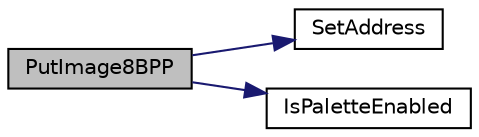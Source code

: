 digraph "PutImage8BPP"
{
  edge [fontname="Helvetica",fontsize="10",labelfontname="Helvetica",labelfontsize="10"];
  node [fontname="Helvetica",fontsize="10",shape=record];
  rankdir="LR";
  Node1 [label="PutImage8BPP",height=0.2,width=0.4,color="black", fillcolor="grey75", style="filled", fontcolor="black"];
  Node1 -> Node2 [color="midnightblue",fontsize="10",style="solid",fontname="Helvetica"];
  Node2 [label="SetAddress",height=0.2,width=0.4,color="black", fillcolor="white", style="filled",URL="$drv_t_f_t002_8c.html#a9281d5cad6aa52650d4eba766210719d"];
  Node1 -> Node3 [color="midnightblue",fontsize="10",style="solid",fontname="Helvetica"];
  Node3 [label="IsPaletteEnabled",height=0.2,width=0.4,color="black", fillcolor="white", style="filled",URL="$mchp_gfx_drv_8c.html#a9c8f2ffee9f5da7b256c9d504b9524f3"];
}
